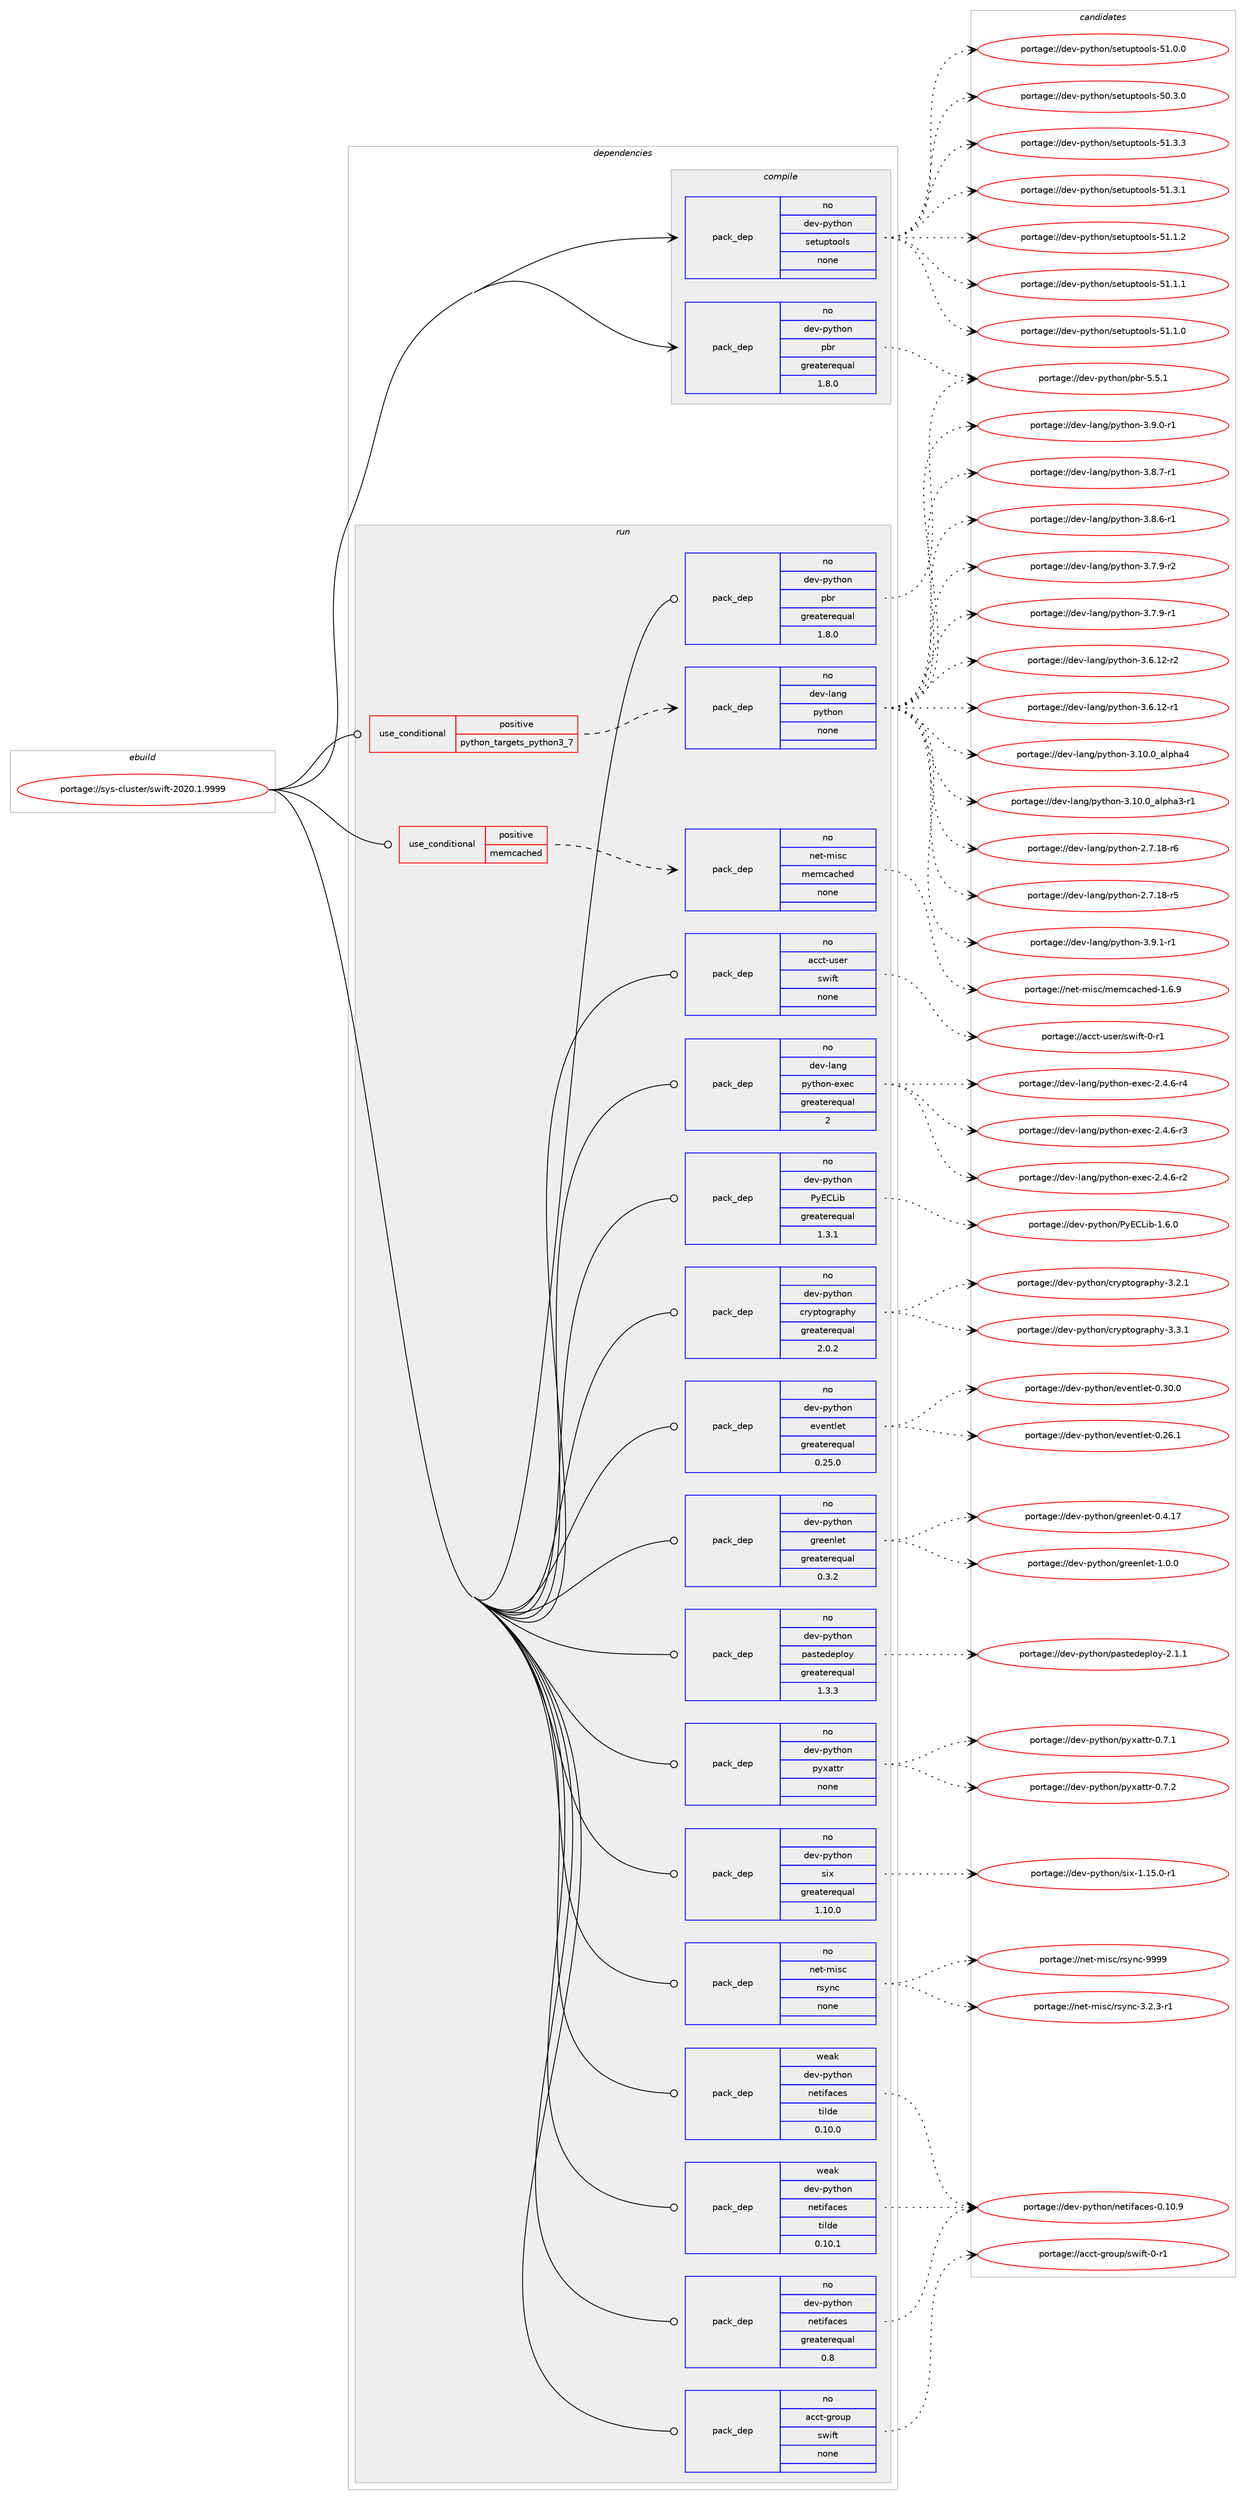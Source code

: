 digraph prolog {

# *************
# Graph options
# *************

newrank=true;
concentrate=true;
compound=true;
graph [rankdir=LR,fontname=Helvetica,fontsize=10,ranksep=1.5];#, ranksep=2.5, nodesep=0.2];
edge  [arrowhead=vee];
node  [fontname=Helvetica,fontsize=10];

# **********
# The ebuild
# **********

subgraph cluster_leftcol {
color=gray;
rank=same;
label=<<i>ebuild</i>>;
id [label="portage://sys-cluster/swift-2020.1.9999", color=red, width=4, href="../sys-cluster/swift-2020.1.9999.svg"];
}

# ****************
# The dependencies
# ****************

subgraph cluster_midcol {
color=gray;
label=<<i>dependencies</i>>;
subgraph cluster_compile {
fillcolor="#eeeeee";
style=filled;
label=<<i>compile</i>>;
subgraph pack6541 {
dependency9404 [label=<<TABLE BORDER="0" CELLBORDER="1" CELLSPACING="0" CELLPADDING="4" WIDTH="220"><TR><TD ROWSPAN="6" CELLPADDING="30">pack_dep</TD></TR><TR><TD WIDTH="110">no</TD></TR><TR><TD>dev-python</TD></TR><TR><TD>pbr</TD></TR><TR><TD>greaterequal</TD></TR><TR><TD>1.8.0</TD></TR></TABLE>>, shape=none, color=blue];
}
id:e -> dependency9404:w [weight=20,style="solid",arrowhead="vee"];
subgraph pack6542 {
dependency9405 [label=<<TABLE BORDER="0" CELLBORDER="1" CELLSPACING="0" CELLPADDING="4" WIDTH="220"><TR><TD ROWSPAN="6" CELLPADDING="30">pack_dep</TD></TR><TR><TD WIDTH="110">no</TD></TR><TR><TD>dev-python</TD></TR><TR><TD>setuptools</TD></TR><TR><TD>none</TD></TR><TR><TD></TD></TR></TABLE>>, shape=none, color=blue];
}
id:e -> dependency9405:w [weight=20,style="solid",arrowhead="vee"];
}
subgraph cluster_compileandrun {
fillcolor="#eeeeee";
style=filled;
label=<<i>compile and run</i>>;
}
subgraph cluster_run {
fillcolor="#eeeeee";
style=filled;
label=<<i>run</i>>;
subgraph cond2753 {
dependency9406 [label=<<TABLE BORDER="0" CELLBORDER="1" CELLSPACING="0" CELLPADDING="4"><TR><TD ROWSPAN="3" CELLPADDING="10">use_conditional</TD></TR><TR><TD>positive</TD></TR><TR><TD>memcached</TD></TR></TABLE>>, shape=none, color=red];
subgraph pack6543 {
dependency9407 [label=<<TABLE BORDER="0" CELLBORDER="1" CELLSPACING="0" CELLPADDING="4" WIDTH="220"><TR><TD ROWSPAN="6" CELLPADDING="30">pack_dep</TD></TR><TR><TD WIDTH="110">no</TD></TR><TR><TD>net-misc</TD></TR><TR><TD>memcached</TD></TR><TR><TD>none</TD></TR><TR><TD></TD></TR></TABLE>>, shape=none, color=blue];
}
dependency9406:e -> dependency9407:w [weight=20,style="dashed",arrowhead="vee"];
}
id:e -> dependency9406:w [weight=20,style="solid",arrowhead="odot"];
subgraph cond2754 {
dependency9408 [label=<<TABLE BORDER="0" CELLBORDER="1" CELLSPACING="0" CELLPADDING="4"><TR><TD ROWSPAN="3" CELLPADDING="10">use_conditional</TD></TR><TR><TD>positive</TD></TR><TR><TD>python_targets_python3_7</TD></TR></TABLE>>, shape=none, color=red];
subgraph pack6544 {
dependency9409 [label=<<TABLE BORDER="0" CELLBORDER="1" CELLSPACING="0" CELLPADDING="4" WIDTH="220"><TR><TD ROWSPAN="6" CELLPADDING="30">pack_dep</TD></TR><TR><TD WIDTH="110">no</TD></TR><TR><TD>dev-lang</TD></TR><TR><TD>python</TD></TR><TR><TD>none</TD></TR><TR><TD></TD></TR></TABLE>>, shape=none, color=blue];
}
dependency9408:e -> dependency9409:w [weight=20,style="dashed",arrowhead="vee"];
}
id:e -> dependency9408:w [weight=20,style="solid",arrowhead="odot"];
subgraph pack6545 {
dependency9410 [label=<<TABLE BORDER="0" CELLBORDER="1" CELLSPACING="0" CELLPADDING="4" WIDTH="220"><TR><TD ROWSPAN="6" CELLPADDING="30">pack_dep</TD></TR><TR><TD WIDTH="110">no</TD></TR><TR><TD>acct-group</TD></TR><TR><TD>swift</TD></TR><TR><TD>none</TD></TR><TR><TD></TD></TR></TABLE>>, shape=none, color=blue];
}
id:e -> dependency9410:w [weight=20,style="solid",arrowhead="odot"];
subgraph pack6546 {
dependency9411 [label=<<TABLE BORDER="0" CELLBORDER="1" CELLSPACING="0" CELLPADDING="4" WIDTH="220"><TR><TD ROWSPAN="6" CELLPADDING="30">pack_dep</TD></TR><TR><TD WIDTH="110">no</TD></TR><TR><TD>acct-user</TD></TR><TR><TD>swift</TD></TR><TR><TD>none</TD></TR><TR><TD></TD></TR></TABLE>>, shape=none, color=blue];
}
id:e -> dependency9411:w [weight=20,style="solid",arrowhead="odot"];
subgraph pack6547 {
dependency9412 [label=<<TABLE BORDER="0" CELLBORDER="1" CELLSPACING="0" CELLPADDING="4" WIDTH="220"><TR><TD ROWSPAN="6" CELLPADDING="30">pack_dep</TD></TR><TR><TD WIDTH="110">no</TD></TR><TR><TD>dev-lang</TD></TR><TR><TD>python-exec</TD></TR><TR><TD>greaterequal</TD></TR><TR><TD>2</TD></TR></TABLE>>, shape=none, color=blue];
}
id:e -> dependency9412:w [weight=20,style="solid",arrowhead="odot"];
subgraph pack6548 {
dependency9413 [label=<<TABLE BORDER="0" CELLBORDER="1" CELLSPACING="0" CELLPADDING="4" WIDTH="220"><TR><TD ROWSPAN="6" CELLPADDING="30">pack_dep</TD></TR><TR><TD WIDTH="110">no</TD></TR><TR><TD>dev-python</TD></TR><TR><TD>PyECLib</TD></TR><TR><TD>greaterequal</TD></TR><TR><TD>1.3.1</TD></TR></TABLE>>, shape=none, color=blue];
}
id:e -> dependency9413:w [weight=20,style="solid",arrowhead="odot"];
subgraph pack6549 {
dependency9414 [label=<<TABLE BORDER="0" CELLBORDER="1" CELLSPACING="0" CELLPADDING="4" WIDTH="220"><TR><TD ROWSPAN="6" CELLPADDING="30">pack_dep</TD></TR><TR><TD WIDTH="110">no</TD></TR><TR><TD>dev-python</TD></TR><TR><TD>cryptography</TD></TR><TR><TD>greaterequal</TD></TR><TR><TD>2.0.2</TD></TR></TABLE>>, shape=none, color=blue];
}
id:e -> dependency9414:w [weight=20,style="solid",arrowhead="odot"];
subgraph pack6550 {
dependency9415 [label=<<TABLE BORDER="0" CELLBORDER="1" CELLSPACING="0" CELLPADDING="4" WIDTH="220"><TR><TD ROWSPAN="6" CELLPADDING="30">pack_dep</TD></TR><TR><TD WIDTH="110">no</TD></TR><TR><TD>dev-python</TD></TR><TR><TD>eventlet</TD></TR><TR><TD>greaterequal</TD></TR><TR><TD>0.25.0</TD></TR></TABLE>>, shape=none, color=blue];
}
id:e -> dependency9415:w [weight=20,style="solid",arrowhead="odot"];
subgraph pack6551 {
dependency9416 [label=<<TABLE BORDER="0" CELLBORDER="1" CELLSPACING="0" CELLPADDING="4" WIDTH="220"><TR><TD ROWSPAN="6" CELLPADDING="30">pack_dep</TD></TR><TR><TD WIDTH="110">no</TD></TR><TR><TD>dev-python</TD></TR><TR><TD>greenlet</TD></TR><TR><TD>greaterequal</TD></TR><TR><TD>0.3.2</TD></TR></TABLE>>, shape=none, color=blue];
}
id:e -> dependency9416:w [weight=20,style="solid",arrowhead="odot"];
subgraph pack6552 {
dependency9417 [label=<<TABLE BORDER="0" CELLBORDER="1" CELLSPACING="0" CELLPADDING="4" WIDTH="220"><TR><TD ROWSPAN="6" CELLPADDING="30">pack_dep</TD></TR><TR><TD WIDTH="110">no</TD></TR><TR><TD>dev-python</TD></TR><TR><TD>netifaces</TD></TR><TR><TD>greaterequal</TD></TR><TR><TD>0.8</TD></TR></TABLE>>, shape=none, color=blue];
}
id:e -> dependency9417:w [weight=20,style="solid",arrowhead="odot"];
subgraph pack6553 {
dependency9418 [label=<<TABLE BORDER="0" CELLBORDER="1" CELLSPACING="0" CELLPADDING="4" WIDTH="220"><TR><TD ROWSPAN="6" CELLPADDING="30">pack_dep</TD></TR><TR><TD WIDTH="110">no</TD></TR><TR><TD>dev-python</TD></TR><TR><TD>pastedeploy</TD></TR><TR><TD>greaterequal</TD></TR><TR><TD>1.3.3</TD></TR></TABLE>>, shape=none, color=blue];
}
id:e -> dependency9418:w [weight=20,style="solid",arrowhead="odot"];
subgraph pack6554 {
dependency9419 [label=<<TABLE BORDER="0" CELLBORDER="1" CELLSPACING="0" CELLPADDING="4" WIDTH="220"><TR><TD ROWSPAN="6" CELLPADDING="30">pack_dep</TD></TR><TR><TD WIDTH="110">no</TD></TR><TR><TD>dev-python</TD></TR><TR><TD>pbr</TD></TR><TR><TD>greaterequal</TD></TR><TR><TD>1.8.0</TD></TR></TABLE>>, shape=none, color=blue];
}
id:e -> dependency9419:w [weight=20,style="solid",arrowhead="odot"];
subgraph pack6555 {
dependency9420 [label=<<TABLE BORDER="0" CELLBORDER="1" CELLSPACING="0" CELLPADDING="4" WIDTH="220"><TR><TD ROWSPAN="6" CELLPADDING="30">pack_dep</TD></TR><TR><TD WIDTH="110">no</TD></TR><TR><TD>dev-python</TD></TR><TR><TD>pyxattr</TD></TR><TR><TD>none</TD></TR><TR><TD></TD></TR></TABLE>>, shape=none, color=blue];
}
id:e -> dependency9420:w [weight=20,style="solid",arrowhead="odot"];
subgraph pack6556 {
dependency9421 [label=<<TABLE BORDER="0" CELLBORDER="1" CELLSPACING="0" CELLPADDING="4" WIDTH="220"><TR><TD ROWSPAN="6" CELLPADDING="30">pack_dep</TD></TR><TR><TD WIDTH="110">no</TD></TR><TR><TD>dev-python</TD></TR><TR><TD>six</TD></TR><TR><TD>greaterequal</TD></TR><TR><TD>1.10.0</TD></TR></TABLE>>, shape=none, color=blue];
}
id:e -> dependency9421:w [weight=20,style="solid",arrowhead="odot"];
subgraph pack6557 {
dependency9422 [label=<<TABLE BORDER="0" CELLBORDER="1" CELLSPACING="0" CELLPADDING="4" WIDTH="220"><TR><TD ROWSPAN="6" CELLPADDING="30">pack_dep</TD></TR><TR><TD WIDTH="110">no</TD></TR><TR><TD>net-misc</TD></TR><TR><TD>rsync</TD></TR><TR><TD>none</TD></TR><TR><TD></TD></TR></TABLE>>, shape=none, color=blue];
}
id:e -> dependency9422:w [weight=20,style="solid",arrowhead="odot"];
subgraph pack6558 {
dependency9423 [label=<<TABLE BORDER="0" CELLBORDER="1" CELLSPACING="0" CELLPADDING="4" WIDTH="220"><TR><TD ROWSPAN="6" CELLPADDING="30">pack_dep</TD></TR><TR><TD WIDTH="110">weak</TD></TR><TR><TD>dev-python</TD></TR><TR><TD>netifaces</TD></TR><TR><TD>tilde</TD></TR><TR><TD>0.10.0</TD></TR></TABLE>>, shape=none, color=blue];
}
id:e -> dependency9423:w [weight=20,style="solid",arrowhead="odot"];
subgraph pack6559 {
dependency9424 [label=<<TABLE BORDER="0" CELLBORDER="1" CELLSPACING="0" CELLPADDING="4" WIDTH="220"><TR><TD ROWSPAN="6" CELLPADDING="30">pack_dep</TD></TR><TR><TD WIDTH="110">weak</TD></TR><TR><TD>dev-python</TD></TR><TR><TD>netifaces</TD></TR><TR><TD>tilde</TD></TR><TR><TD>0.10.1</TD></TR></TABLE>>, shape=none, color=blue];
}
id:e -> dependency9424:w [weight=20,style="solid",arrowhead="odot"];
}
}

# **************
# The candidates
# **************

subgraph cluster_choices {
rank=same;
color=gray;
label=<<i>candidates</i>>;

subgraph choice6541 {
color=black;
nodesep=1;
choice100101118451121211161041111104711298114455346534649 [label="portage://dev-python/pbr-5.5.1", color=red, width=4,href="../dev-python/pbr-5.5.1.svg"];
dependency9404:e -> choice100101118451121211161041111104711298114455346534649:w [style=dotted,weight="100"];
}
subgraph choice6542 {
color=black;
nodesep=1;
choice100101118451121211161041111104711510111611711211611111110811545534946514651 [label="portage://dev-python/setuptools-51.3.3", color=red, width=4,href="../dev-python/setuptools-51.3.3.svg"];
choice100101118451121211161041111104711510111611711211611111110811545534946514649 [label="portage://dev-python/setuptools-51.3.1", color=red, width=4,href="../dev-python/setuptools-51.3.1.svg"];
choice100101118451121211161041111104711510111611711211611111110811545534946494650 [label="portage://dev-python/setuptools-51.1.2", color=red, width=4,href="../dev-python/setuptools-51.1.2.svg"];
choice100101118451121211161041111104711510111611711211611111110811545534946494649 [label="portage://dev-python/setuptools-51.1.1", color=red, width=4,href="../dev-python/setuptools-51.1.1.svg"];
choice100101118451121211161041111104711510111611711211611111110811545534946494648 [label="portage://dev-python/setuptools-51.1.0", color=red, width=4,href="../dev-python/setuptools-51.1.0.svg"];
choice100101118451121211161041111104711510111611711211611111110811545534946484648 [label="portage://dev-python/setuptools-51.0.0", color=red, width=4,href="../dev-python/setuptools-51.0.0.svg"];
choice100101118451121211161041111104711510111611711211611111110811545534846514648 [label="portage://dev-python/setuptools-50.3.0", color=red, width=4,href="../dev-python/setuptools-50.3.0.svg"];
dependency9405:e -> choice100101118451121211161041111104711510111611711211611111110811545534946514651:w [style=dotted,weight="100"];
dependency9405:e -> choice100101118451121211161041111104711510111611711211611111110811545534946514649:w [style=dotted,weight="100"];
dependency9405:e -> choice100101118451121211161041111104711510111611711211611111110811545534946494650:w [style=dotted,weight="100"];
dependency9405:e -> choice100101118451121211161041111104711510111611711211611111110811545534946494649:w [style=dotted,weight="100"];
dependency9405:e -> choice100101118451121211161041111104711510111611711211611111110811545534946494648:w [style=dotted,weight="100"];
dependency9405:e -> choice100101118451121211161041111104711510111611711211611111110811545534946484648:w [style=dotted,weight="100"];
dependency9405:e -> choice100101118451121211161041111104711510111611711211611111110811545534846514648:w [style=dotted,weight="100"];
}
subgraph choice6543 {
color=black;
nodesep=1;
choice110101116451091051159947109101109999799104101100454946544657 [label="portage://net-misc/memcached-1.6.9", color=red, width=4,href="../net-misc/memcached-1.6.9.svg"];
dependency9407:e -> choice110101116451091051159947109101109999799104101100454946544657:w [style=dotted,weight="100"];
}
subgraph choice6544 {
color=black;
nodesep=1;
choice1001011184510897110103471121211161041111104551465746494511449 [label="portage://dev-lang/python-3.9.1-r1", color=red, width=4,href="../dev-lang/python-3.9.1-r1.svg"];
choice1001011184510897110103471121211161041111104551465746484511449 [label="portage://dev-lang/python-3.9.0-r1", color=red, width=4,href="../dev-lang/python-3.9.0-r1.svg"];
choice1001011184510897110103471121211161041111104551465646554511449 [label="portage://dev-lang/python-3.8.7-r1", color=red, width=4,href="../dev-lang/python-3.8.7-r1.svg"];
choice1001011184510897110103471121211161041111104551465646544511449 [label="portage://dev-lang/python-3.8.6-r1", color=red, width=4,href="../dev-lang/python-3.8.6-r1.svg"];
choice1001011184510897110103471121211161041111104551465546574511450 [label="portage://dev-lang/python-3.7.9-r2", color=red, width=4,href="../dev-lang/python-3.7.9-r2.svg"];
choice1001011184510897110103471121211161041111104551465546574511449 [label="portage://dev-lang/python-3.7.9-r1", color=red, width=4,href="../dev-lang/python-3.7.9-r1.svg"];
choice100101118451089711010347112121116104111110455146544649504511450 [label="portage://dev-lang/python-3.6.12-r2", color=red, width=4,href="../dev-lang/python-3.6.12-r2.svg"];
choice100101118451089711010347112121116104111110455146544649504511449 [label="portage://dev-lang/python-3.6.12-r1", color=red, width=4,href="../dev-lang/python-3.6.12-r1.svg"];
choice1001011184510897110103471121211161041111104551464948464895971081121049752 [label="portage://dev-lang/python-3.10.0_alpha4", color=red, width=4,href="../dev-lang/python-3.10.0_alpha4.svg"];
choice10010111845108971101034711212111610411111045514649484648959710811210497514511449 [label="portage://dev-lang/python-3.10.0_alpha3-r1", color=red, width=4,href="../dev-lang/python-3.10.0_alpha3-r1.svg"];
choice100101118451089711010347112121116104111110455046554649564511454 [label="portage://dev-lang/python-2.7.18-r6", color=red, width=4,href="../dev-lang/python-2.7.18-r6.svg"];
choice100101118451089711010347112121116104111110455046554649564511453 [label="portage://dev-lang/python-2.7.18-r5", color=red, width=4,href="../dev-lang/python-2.7.18-r5.svg"];
dependency9409:e -> choice1001011184510897110103471121211161041111104551465746494511449:w [style=dotted,weight="100"];
dependency9409:e -> choice1001011184510897110103471121211161041111104551465746484511449:w [style=dotted,weight="100"];
dependency9409:e -> choice1001011184510897110103471121211161041111104551465646554511449:w [style=dotted,weight="100"];
dependency9409:e -> choice1001011184510897110103471121211161041111104551465646544511449:w [style=dotted,weight="100"];
dependency9409:e -> choice1001011184510897110103471121211161041111104551465546574511450:w [style=dotted,weight="100"];
dependency9409:e -> choice1001011184510897110103471121211161041111104551465546574511449:w [style=dotted,weight="100"];
dependency9409:e -> choice100101118451089711010347112121116104111110455146544649504511450:w [style=dotted,weight="100"];
dependency9409:e -> choice100101118451089711010347112121116104111110455146544649504511449:w [style=dotted,weight="100"];
dependency9409:e -> choice1001011184510897110103471121211161041111104551464948464895971081121049752:w [style=dotted,weight="100"];
dependency9409:e -> choice10010111845108971101034711212111610411111045514649484648959710811210497514511449:w [style=dotted,weight="100"];
dependency9409:e -> choice100101118451089711010347112121116104111110455046554649564511454:w [style=dotted,weight="100"];
dependency9409:e -> choice100101118451089711010347112121116104111110455046554649564511453:w [style=dotted,weight="100"];
}
subgraph choice6545 {
color=black;
nodesep=1;
choice979999116451031141111171124711511910510211645484511449 [label="portage://acct-group/swift-0-r1", color=red, width=4,href="../acct-group/swift-0-r1.svg"];
dependency9410:e -> choice979999116451031141111171124711511910510211645484511449:w [style=dotted,weight="100"];
}
subgraph choice6546 {
color=black;
nodesep=1;
choice979999116451171151011144711511910510211645484511449 [label="portage://acct-user/swift-0-r1", color=red, width=4,href="../acct-user/swift-0-r1.svg"];
dependency9411:e -> choice979999116451171151011144711511910510211645484511449:w [style=dotted,weight="100"];
}
subgraph choice6547 {
color=black;
nodesep=1;
choice10010111845108971101034711212111610411111045101120101994550465246544511452 [label="portage://dev-lang/python-exec-2.4.6-r4", color=red, width=4,href="../dev-lang/python-exec-2.4.6-r4.svg"];
choice10010111845108971101034711212111610411111045101120101994550465246544511451 [label="portage://dev-lang/python-exec-2.4.6-r3", color=red, width=4,href="../dev-lang/python-exec-2.4.6-r3.svg"];
choice10010111845108971101034711212111610411111045101120101994550465246544511450 [label="portage://dev-lang/python-exec-2.4.6-r2", color=red, width=4,href="../dev-lang/python-exec-2.4.6-r2.svg"];
dependency9412:e -> choice10010111845108971101034711212111610411111045101120101994550465246544511452:w [style=dotted,weight="100"];
dependency9412:e -> choice10010111845108971101034711212111610411111045101120101994550465246544511451:w [style=dotted,weight="100"];
dependency9412:e -> choice10010111845108971101034711212111610411111045101120101994550465246544511450:w [style=dotted,weight="100"];
}
subgraph choice6548 {
color=black;
nodesep=1;
choice10010111845112121116104111110478012169677610598454946544648 [label="portage://dev-python/PyECLib-1.6.0", color=red, width=4,href="../dev-python/PyECLib-1.6.0.svg"];
dependency9413:e -> choice10010111845112121116104111110478012169677610598454946544648:w [style=dotted,weight="100"];
}
subgraph choice6549 {
color=black;
nodesep=1;
choice10010111845112121116104111110479911412111211611110311497112104121455146514649 [label="portage://dev-python/cryptography-3.3.1", color=red, width=4,href="../dev-python/cryptography-3.3.1.svg"];
choice10010111845112121116104111110479911412111211611110311497112104121455146504649 [label="portage://dev-python/cryptography-3.2.1", color=red, width=4,href="../dev-python/cryptography-3.2.1.svg"];
dependency9414:e -> choice10010111845112121116104111110479911412111211611110311497112104121455146514649:w [style=dotted,weight="100"];
dependency9414:e -> choice10010111845112121116104111110479911412111211611110311497112104121455146504649:w [style=dotted,weight="100"];
}
subgraph choice6550 {
color=black;
nodesep=1;
choice100101118451121211161041111104710111810111011610810111645484651484648 [label="portage://dev-python/eventlet-0.30.0", color=red, width=4,href="../dev-python/eventlet-0.30.0.svg"];
choice100101118451121211161041111104710111810111011610810111645484650544649 [label="portage://dev-python/eventlet-0.26.1", color=red, width=4,href="../dev-python/eventlet-0.26.1.svg"];
dependency9415:e -> choice100101118451121211161041111104710111810111011610810111645484651484648:w [style=dotted,weight="100"];
dependency9415:e -> choice100101118451121211161041111104710111810111011610810111645484650544649:w [style=dotted,weight="100"];
}
subgraph choice6551 {
color=black;
nodesep=1;
choice1001011184511212111610411111047103114101101110108101116454946484648 [label="portage://dev-python/greenlet-1.0.0", color=red, width=4,href="../dev-python/greenlet-1.0.0.svg"];
choice100101118451121211161041111104710311410110111010810111645484652464955 [label="portage://dev-python/greenlet-0.4.17", color=red, width=4,href="../dev-python/greenlet-0.4.17.svg"];
dependency9416:e -> choice1001011184511212111610411111047103114101101110108101116454946484648:w [style=dotted,weight="100"];
dependency9416:e -> choice100101118451121211161041111104710311410110111010810111645484652464955:w [style=dotted,weight="100"];
}
subgraph choice6552 {
color=black;
nodesep=1;
choice1001011184511212111610411111047110101116105102979910111545484649484657 [label="portage://dev-python/netifaces-0.10.9", color=red, width=4,href="../dev-python/netifaces-0.10.9.svg"];
dependency9417:e -> choice1001011184511212111610411111047110101116105102979910111545484649484657:w [style=dotted,weight="100"];
}
subgraph choice6553 {
color=black;
nodesep=1;
choice100101118451121211161041111104711297115116101100101112108111121455046494649 [label="portage://dev-python/pastedeploy-2.1.1", color=red, width=4,href="../dev-python/pastedeploy-2.1.1.svg"];
dependency9418:e -> choice100101118451121211161041111104711297115116101100101112108111121455046494649:w [style=dotted,weight="100"];
}
subgraph choice6554 {
color=black;
nodesep=1;
choice100101118451121211161041111104711298114455346534649 [label="portage://dev-python/pbr-5.5.1", color=red, width=4,href="../dev-python/pbr-5.5.1.svg"];
dependency9419:e -> choice100101118451121211161041111104711298114455346534649:w [style=dotted,weight="100"];
}
subgraph choice6555 {
color=black;
nodesep=1;
choice100101118451121211161041111104711212112097116116114454846554650 [label="portage://dev-python/pyxattr-0.7.2", color=red, width=4,href="../dev-python/pyxattr-0.7.2.svg"];
choice100101118451121211161041111104711212112097116116114454846554649 [label="portage://dev-python/pyxattr-0.7.1", color=red, width=4,href="../dev-python/pyxattr-0.7.1.svg"];
dependency9420:e -> choice100101118451121211161041111104711212112097116116114454846554650:w [style=dotted,weight="100"];
dependency9420:e -> choice100101118451121211161041111104711212112097116116114454846554649:w [style=dotted,weight="100"];
}
subgraph choice6556 {
color=black;
nodesep=1;
choice1001011184511212111610411111047115105120454946495346484511449 [label="portage://dev-python/six-1.15.0-r1", color=red, width=4,href="../dev-python/six-1.15.0-r1.svg"];
dependency9421:e -> choice1001011184511212111610411111047115105120454946495346484511449:w [style=dotted,weight="100"];
}
subgraph choice6557 {
color=black;
nodesep=1;
choice110101116451091051159947114115121110994557575757 [label="portage://net-misc/rsync-9999", color=red, width=4,href="../net-misc/rsync-9999.svg"];
choice110101116451091051159947114115121110994551465046514511449 [label="portage://net-misc/rsync-3.2.3-r1", color=red, width=4,href="../net-misc/rsync-3.2.3-r1.svg"];
dependency9422:e -> choice110101116451091051159947114115121110994557575757:w [style=dotted,weight="100"];
dependency9422:e -> choice110101116451091051159947114115121110994551465046514511449:w [style=dotted,weight="100"];
}
subgraph choice6558 {
color=black;
nodesep=1;
choice1001011184511212111610411111047110101116105102979910111545484649484657 [label="portage://dev-python/netifaces-0.10.9", color=red, width=4,href="../dev-python/netifaces-0.10.9.svg"];
dependency9423:e -> choice1001011184511212111610411111047110101116105102979910111545484649484657:w [style=dotted,weight="100"];
}
subgraph choice6559 {
color=black;
nodesep=1;
choice1001011184511212111610411111047110101116105102979910111545484649484657 [label="portage://dev-python/netifaces-0.10.9", color=red, width=4,href="../dev-python/netifaces-0.10.9.svg"];
dependency9424:e -> choice1001011184511212111610411111047110101116105102979910111545484649484657:w [style=dotted,weight="100"];
}
}

}
